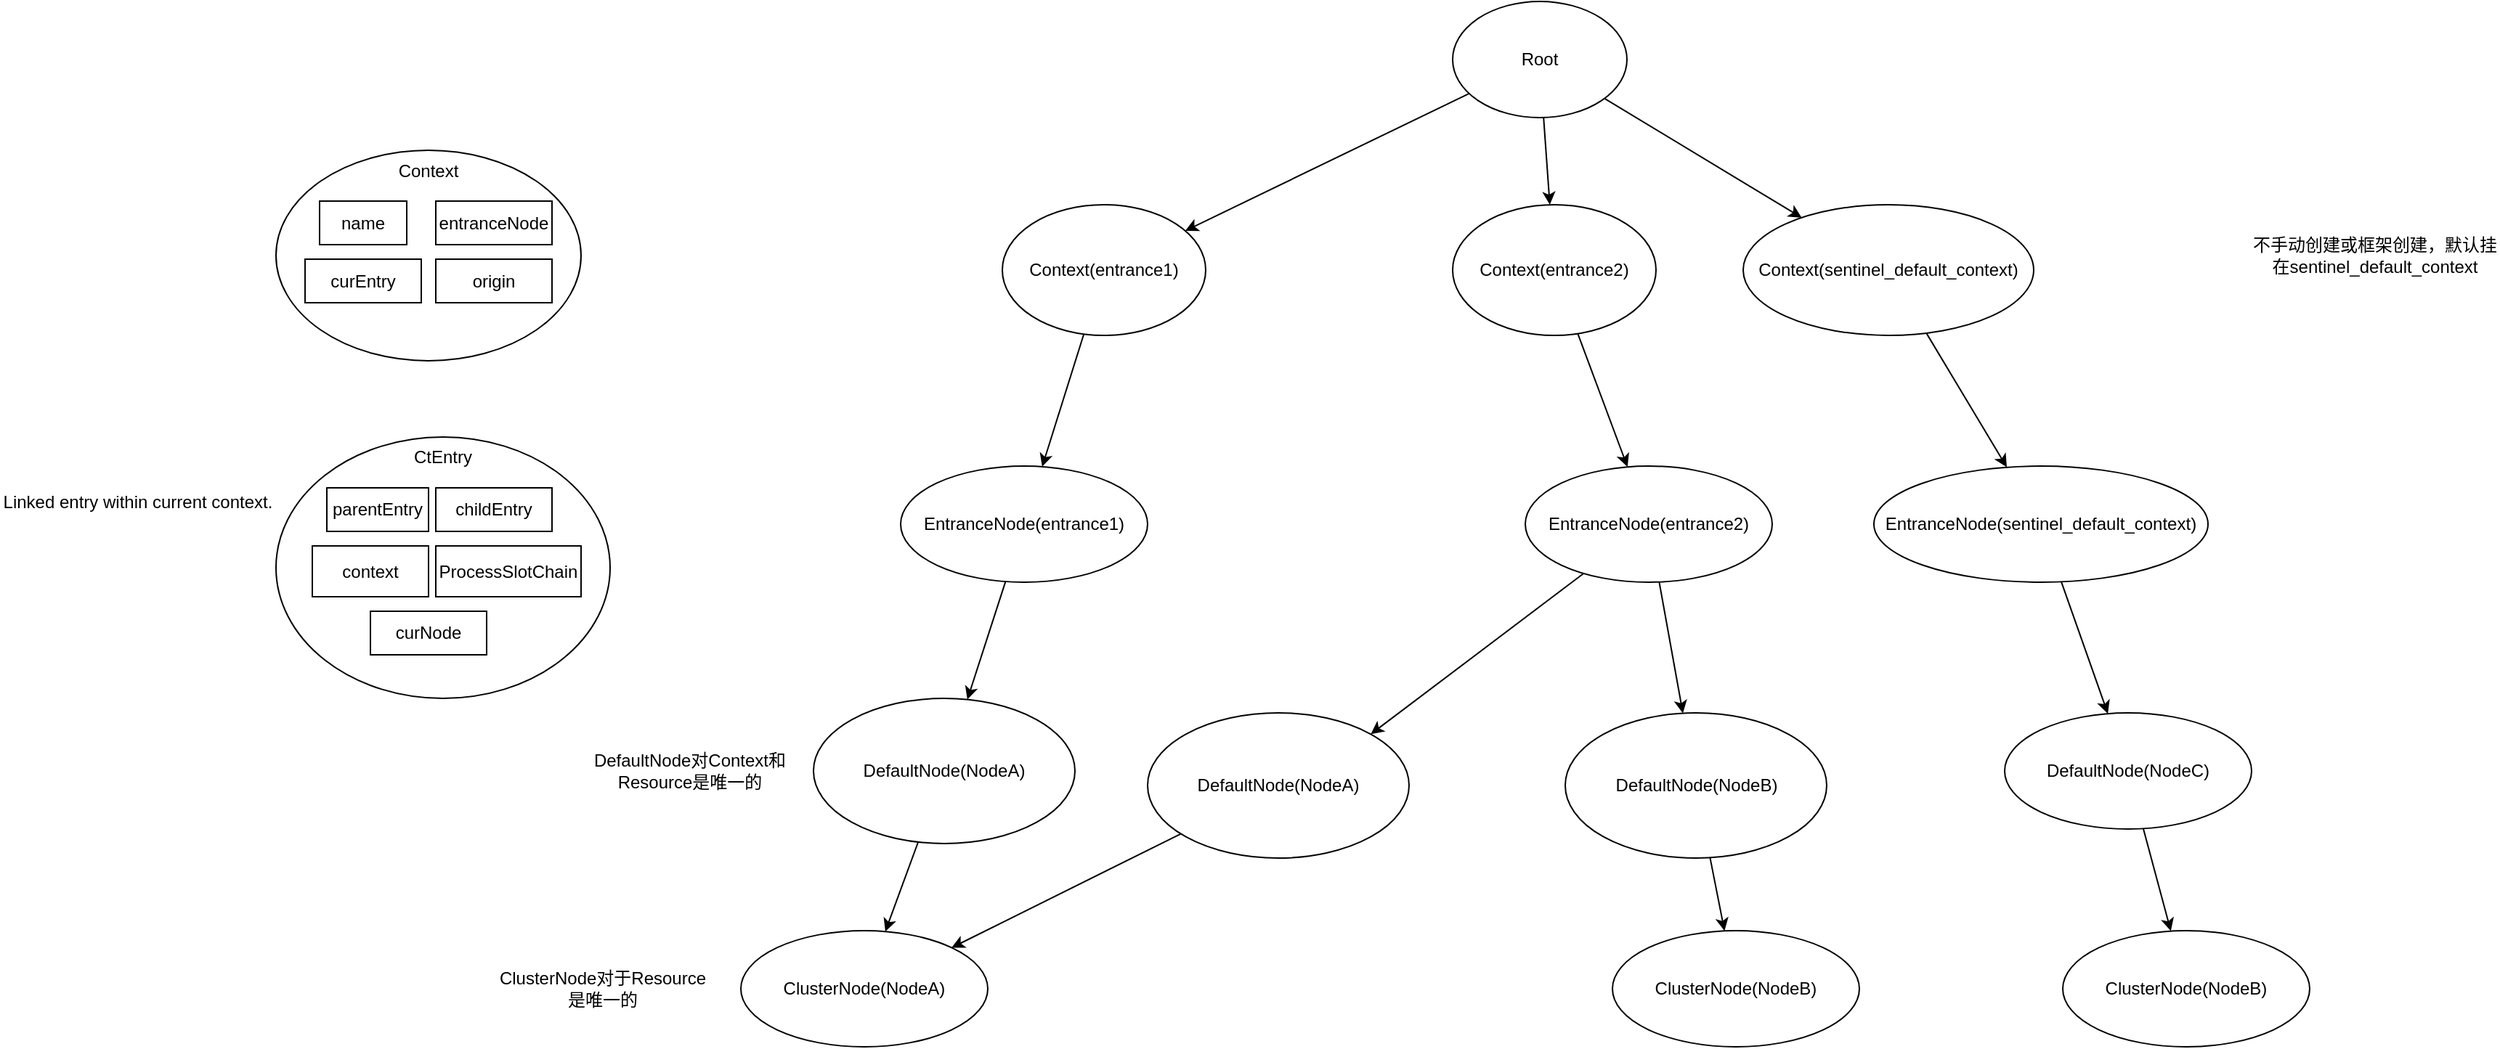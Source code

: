 <mxfile version="21.5.0" type="device">
  <diagram name="第 1 页" id="bGZ5lBlsPCS4FXDOy0iK">
    <mxGraphModel dx="2209" dy="798" grid="1" gridSize="10" guides="1" tooltips="1" connect="1" arrows="1" fold="1" page="1" pageScale="1" pageWidth="827" pageHeight="1169" math="0" shadow="0">
      <root>
        <mxCell id="0" />
        <mxCell id="1" parent="0" />
        <mxCell id="-gtKlTqCoEfFWyv1LTS2-3" style="rounded=0;orthogonalLoop=1;jettySize=auto;html=1;" edge="1" parent="1" source="-gtKlTqCoEfFWyv1LTS2-2" target="-gtKlTqCoEfFWyv1LTS2-4">
          <mxGeometry relative="1" as="geometry">
            <mxPoint x="280" y="380" as="targetPoint" />
          </mxGeometry>
        </mxCell>
        <mxCell id="-gtKlTqCoEfFWyv1LTS2-6" style="rounded=0;orthogonalLoop=1;jettySize=auto;html=1;" edge="1" parent="1" source="-gtKlTqCoEfFWyv1LTS2-2" target="-gtKlTqCoEfFWyv1LTS2-5">
          <mxGeometry relative="1" as="geometry" />
        </mxCell>
        <mxCell id="-gtKlTqCoEfFWyv1LTS2-33" style="rounded=0;orthogonalLoop=1;jettySize=auto;html=1;" edge="1" parent="1" source="-gtKlTqCoEfFWyv1LTS2-2" target="-gtKlTqCoEfFWyv1LTS2-30">
          <mxGeometry relative="1" as="geometry" />
        </mxCell>
        <mxCell id="-gtKlTqCoEfFWyv1LTS2-2" value="Root" style="ellipse;whiteSpace=wrap;html=1;" vertex="1" parent="1">
          <mxGeometry x="530" y="160" width="120" height="80" as="geometry" />
        </mxCell>
        <mxCell id="-gtKlTqCoEfFWyv1LTS2-15" style="rounded=0;orthogonalLoop=1;jettySize=auto;html=1;" edge="1" parent="1" source="-gtKlTqCoEfFWyv1LTS2-4" target="-gtKlTqCoEfFWyv1LTS2-9">
          <mxGeometry relative="1" as="geometry" />
        </mxCell>
        <mxCell id="-gtKlTqCoEfFWyv1LTS2-4" value="Context(entrance1)" style="ellipse;whiteSpace=wrap;html=1;" vertex="1" parent="1">
          <mxGeometry x="220" y="300" width="140" height="90" as="geometry" />
        </mxCell>
        <mxCell id="-gtKlTqCoEfFWyv1LTS2-16" style="rounded=0;orthogonalLoop=1;jettySize=auto;html=1;" edge="1" parent="1" source="-gtKlTqCoEfFWyv1LTS2-5" target="-gtKlTqCoEfFWyv1LTS2-10">
          <mxGeometry relative="1" as="geometry" />
        </mxCell>
        <mxCell id="-gtKlTqCoEfFWyv1LTS2-5" value="Context(entrance2)" style="ellipse;whiteSpace=wrap;html=1;" vertex="1" parent="1">
          <mxGeometry x="530" y="300" width="140" height="90" as="geometry" />
        </mxCell>
        <mxCell id="-gtKlTqCoEfFWyv1LTS2-17" style="rounded=0;orthogonalLoop=1;jettySize=auto;html=1;" edge="1" parent="1" source="-gtKlTqCoEfFWyv1LTS2-9" target="-gtKlTqCoEfFWyv1LTS2-11">
          <mxGeometry relative="1" as="geometry" />
        </mxCell>
        <mxCell id="-gtKlTqCoEfFWyv1LTS2-9" value="EntranceNode(entrance1)" style="ellipse;whiteSpace=wrap;html=1;" vertex="1" parent="1">
          <mxGeometry x="150" y="480" width="170" height="80" as="geometry" />
        </mxCell>
        <mxCell id="-gtKlTqCoEfFWyv1LTS2-18" style="rounded=0;orthogonalLoop=1;jettySize=auto;html=1;" edge="1" parent="1" source="-gtKlTqCoEfFWyv1LTS2-10" target="-gtKlTqCoEfFWyv1LTS2-12">
          <mxGeometry relative="1" as="geometry" />
        </mxCell>
        <mxCell id="-gtKlTqCoEfFWyv1LTS2-22" style="rounded=0;orthogonalLoop=1;jettySize=auto;html=1;entryX=1;entryY=0;entryDx=0;entryDy=0;" edge="1" parent="1" source="-gtKlTqCoEfFWyv1LTS2-10" target="-gtKlTqCoEfFWyv1LTS2-25">
          <mxGeometry relative="1" as="geometry" />
        </mxCell>
        <mxCell id="-gtKlTqCoEfFWyv1LTS2-10" value="EntranceNode(entrance2)" style="ellipse;whiteSpace=wrap;html=1;" vertex="1" parent="1">
          <mxGeometry x="580" y="480" width="170" height="80" as="geometry" />
        </mxCell>
        <mxCell id="-gtKlTqCoEfFWyv1LTS2-19" style="rounded=0;orthogonalLoop=1;jettySize=auto;html=1;" edge="1" parent="1" source="-gtKlTqCoEfFWyv1LTS2-11" target="-gtKlTqCoEfFWyv1LTS2-13">
          <mxGeometry relative="1" as="geometry" />
        </mxCell>
        <mxCell id="-gtKlTqCoEfFWyv1LTS2-11" value="DefaultNode(NodeA)" style="ellipse;whiteSpace=wrap;html=1;" vertex="1" parent="1">
          <mxGeometry x="90" y="640" width="180" height="100" as="geometry" />
        </mxCell>
        <mxCell id="-gtKlTqCoEfFWyv1LTS2-20" style="rounded=0;orthogonalLoop=1;jettySize=auto;html=1;" edge="1" parent="1" source="-gtKlTqCoEfFWyv1LTS2-12" target="-gtKlTqCoEfFWyv1LTS2-14">
          <mxGeometry relative="1" as="geometry" />
        </mxCell>
        <mxCell id="-gtKlTqCoEfFWyv1LTS2-12" value="DefaultNode(NodeB)" style="ellipse;whiteSpace=wrap;html=1;" vertex="1" parent="1">
          <mxGeometry x="607.5" y="650" width="180" height="100" as="geometry" />
        </mxCell>
        <mxCell id="-gtKlTqCoEfFWyv1LTS2-13" value="ClusterNode(NodeA)" style="ellipse;whiteSpace=wrap;html=1;" vertex="1" parent="1">
          <mxGeometry x="40" y="800" width="170" height="80" as="geometry" />
        </mxCell>
        <mxCell id="-gtKlTqCoEfFWyv1LTS2-14" value="ClusterNode(NodeB)" style="ellipse;whiteSpace=wrap;html=1;" vertex="1" parent="1">
          <mxGeometry x="640" y="800" width="170" height="80" as="geometry" />
        </mxCell>
        <mxCell id="-gtKlTqCoEfFWyv1LTS2-27" style="rounded=0;orthogonalLoop=1;jettySize=auto;html=1;entryX=1;entryY=0;entryDx=0;entryDy=0;" edge="1" parent="1" source="-gtKlTqCoEfFWyv1LTS2-25" target="-gtKlTqCoEfFWyv1LTS2-13">
          <mxGeometry relative="1" as="geometry" />
        </mxCell>
        <mxCell id="-gtKlTqCoEfFWyv1LTS2-25" value="DefaultNode(NodeA)" style="ellipse;whiteSpace=wrap;html=1;" vertex="1" parent="1">
          <mxGeometry x="320" y="650" width="180" height="100" as="geometry" />
        </mxCell>
        <mxCell id="-gtKlTqCoEfFWyv1LTS2-28" value="DefaultNode对Context和Resource是唯一的" style="text;html=1;strokeColor=none;fillColor=none;align=center;verticalAlign=middle;whiteSpace=wrap;rounded=0;" vertex="1" parent="1">
          <mxGeometry x="-70" y="690" width="150" as="geometry" />
        </mxCell>
        <mxCell id="-gtKlTqCoEfFWyv1LTS2-29" value="ClusterNode对于Resource是唯一的" style="text;html=1;strokeColor=none;fillColor=none;align=center;verticalAlign=middle;whiteSpace=wrap;rounded=0;" vertex="1" parent="1">
          <mxGeometry x="-130" y="840" width="150" as="geometry" />
        </mxCell>
        <mxCell id="-gtKlTqCoEfFWyv1LTS2-35" style="rounded=0;orthogonalLoop=1;jettySize=auto;html=1;" edge="1" parent="1" source="-gtKlTqCoEfFWyv1LTS2-30" target="-gtKlTqCoEfFWyv1LTS2-34">
          <mxGeometry relative="1" as="geometry" />
        </mxCell>
        <mxCell id="-gtKlTqCoEfFWyv1LTS2-30" value="Context(sentinel_default_context)" style="ellipse;whiteSpace=wrap;html=1;" vertex="1" parent="1">
          <mxGeometry x="730" y="300" width="200" height="90" as="geometry" />
        </mxCell>
        <mxCell id="-gtKlTqCoEfFWyv1LTS2-32" value="不手动创建或框架创建，默认挂在sentinel_default_context" style="text;html=1;strokeColor=none;fillColor=none;align=center;verticalAlign=middle;whiteSpace=wrap;rounded=0;" vertex="1" parent="1">
          <mxGeometry x="1080" y="320" width="170" height="30" as="geometry" />
        </mxCell>
        <mxCell id="-gtKlTqCoEfFWyv1LTS2-37" value="" style="rounded=0;orthogonalLoop=1;jettySize=auto;html=1;" edge="1" parent="1" source="-gtKlTqCoEfFWyv1LTS2-34" target="-gtKlTqCoEfFWyv1LTS2-36">
          <mxGeometry relative="1" as="geometry" />
        </mxCell>
        <mxCell id="-gtKlTqCoEfFWyv1LTS2-34" value="EntranceNode(sentinel_default_context)" style="ellipse;whiteSpace=wrap;html=1;" vertex="1" parent="1">
          <mxGeometry x="820" y="480" width="230" height="80" as="geometry" />
        </mxCell>
        <mxCell id="-gtKlTqCoEfFWyv1LTS2-39" style="rounded=0;orthogonalLoop=1;jettySize=auto;html=1;" edge="1" parent="1" source="-gtKlTqCoEfFWyv1LTS2-36" target="-gtKlTqCoEfFWyv1LTS2-38">
          <mxGeometry relative="1" as="geometry" />
        </mxCell>
        <mxCell id="-gtKlTqCoEfFWyv1LTS2-36" value="DefaultNode(NodeC)" style="ellipse;whiteSpace=wrap;html=1;" vertex="1" parent="1">
          <mxGeometry x="910" y="650" width="170" height="80" as="geometry" />
        </mxCell>
        <mxCell id="-gtKlTqCoEfFWyv1LTS2-38" value="ClusterNode(NodeB)" style="ellipse;whiteSpace=wrap;html=1;" vertex="1" parent="1">
          <mxGeometry x="950" y="800" width="170" height="80" as="geometry" />
        </mxCell>
        <mxCell id="-gtKlTqCoEfFWyv1LTS2-41" value="Context" style="ellipse;whiteSpace=wrap;html=1;verticalAlign=top;" vertex="1" parent="1">
          <mxGeometry x="-280" y="262.5" width="210" height="145" as="geometry" />
        </mxCell>
        <mxCell id="-gtKlTqCoEfFWyv1LTS2-44" value="name" style="rounded=0;whiteSpace=wrap;html=1;" vertex="1" parent="1">
          <mxGeometry x="-250" y="297.5" width="60" height="30" as="geometry" />
        </mxCell>
        <mxCell id="-gtKlTqCoEfFWyv1LTS2-45" value="entranceNode" style="rounded=0;whiteSpace=wrap;html=1;" vertex="1" parent="1">
          <mxGeometry x="-170" y="297.5" width="80" height="30" as="geometry" />
        </mxCell>
        <mxCell id="-gtKlTqCoEfFWyv1LTS2-46" value="curEntry" style="rounded=0;whiteSpace=wrap;html=1;" vertex="1" parent="1">
          <mxGeometry x="-260" y="337.5" width="80" height="30" as="geometry" />
        </mxCell>
        <mxCell id="-gtKlTqCoEfFWyv1LTS2-47" value="origin" style="rounded=0;whiteSpace=wrap;html=1;" vertex="1" parent="1">
          <mxGeometry x="-170" y="337.5" width="80" height="30" as="geometry" />
        </mxCell>
        <mxCell id="-gtKlTqCoEfFWyv1LTS2-48" value="CtEntry" style="ellipse;whiteSpace=wrap;html=1;verticalAlign=top;" vertex="1" parent="1">
          <mxGeometry x="-280" y="460" width="230" height="180" as="geometry" />
        </mxCell>
        <mxCell id="-gtKlTqCoEfFWyv1LTS2-49" value="parentEntry" style="rounded=0;whiteSpace=wrap;html=1;" vertex="1" parent="1">
          <mxGeometry x="-245" y="495" width="70" height="30" as="geometry" />
        </mxCell>
        <mxCell id="-gtKlTqCoEfFWyv1LTS2-50" value="childEntry" style="rounded=0;whiteSpace=wrap;html=1;" vertex="1" parent="1">
          <mxGeometry x="-170" y="495" width="80" height="30" as="geometry" />
        </mxCell>
        <mxCell id="-gtKlTqCoEfFWyv1LTS2-51" value="context" style="rounded=0;whiteSpace=wrap;html=1;" vertex="1" parent="1">
          <mxGeometry x="-255" y="535" width="80" height="35" as="geometry" />
        </mxCell>
        <mxCell id="-gtKlTqCoEfFWyv1LTS2-52" value="ProcessSlotChain" style="rounded=0;whiteSpace=wrap;html=1;" vertex="1" parent="1">
          <mxGeometry x="-170" y="535" width="100" height="35" as="geometry" />
        </mxCell>
        <mxCell id="-gtKlTqCoEfFWyv1LTS2-53" value="Linked entry within current context." style="text;html=1;strokeColor=none;fillColor=none;align=center;verticalAlign=middle;whiteSpace=wrap;rounded=0;" vertex="1" parent="1">
          <mxGeometry x="-470" y="495" width="190" height="20" as="geometry" />
        </mxCell>
        <mxCell id="-gtKlTqCoEfFWyv1LTS2-54" value="curNode" style="rounded=0;whiteSpace=wrap;html=1;" vertex="1" parent="1">
          <mxGeometry x="-215" y="580" width="80" height="30" as="geometry" />
        </mxCell>
      </root>
    </mxGraphModel>
  </diagram>
</mxfile>
